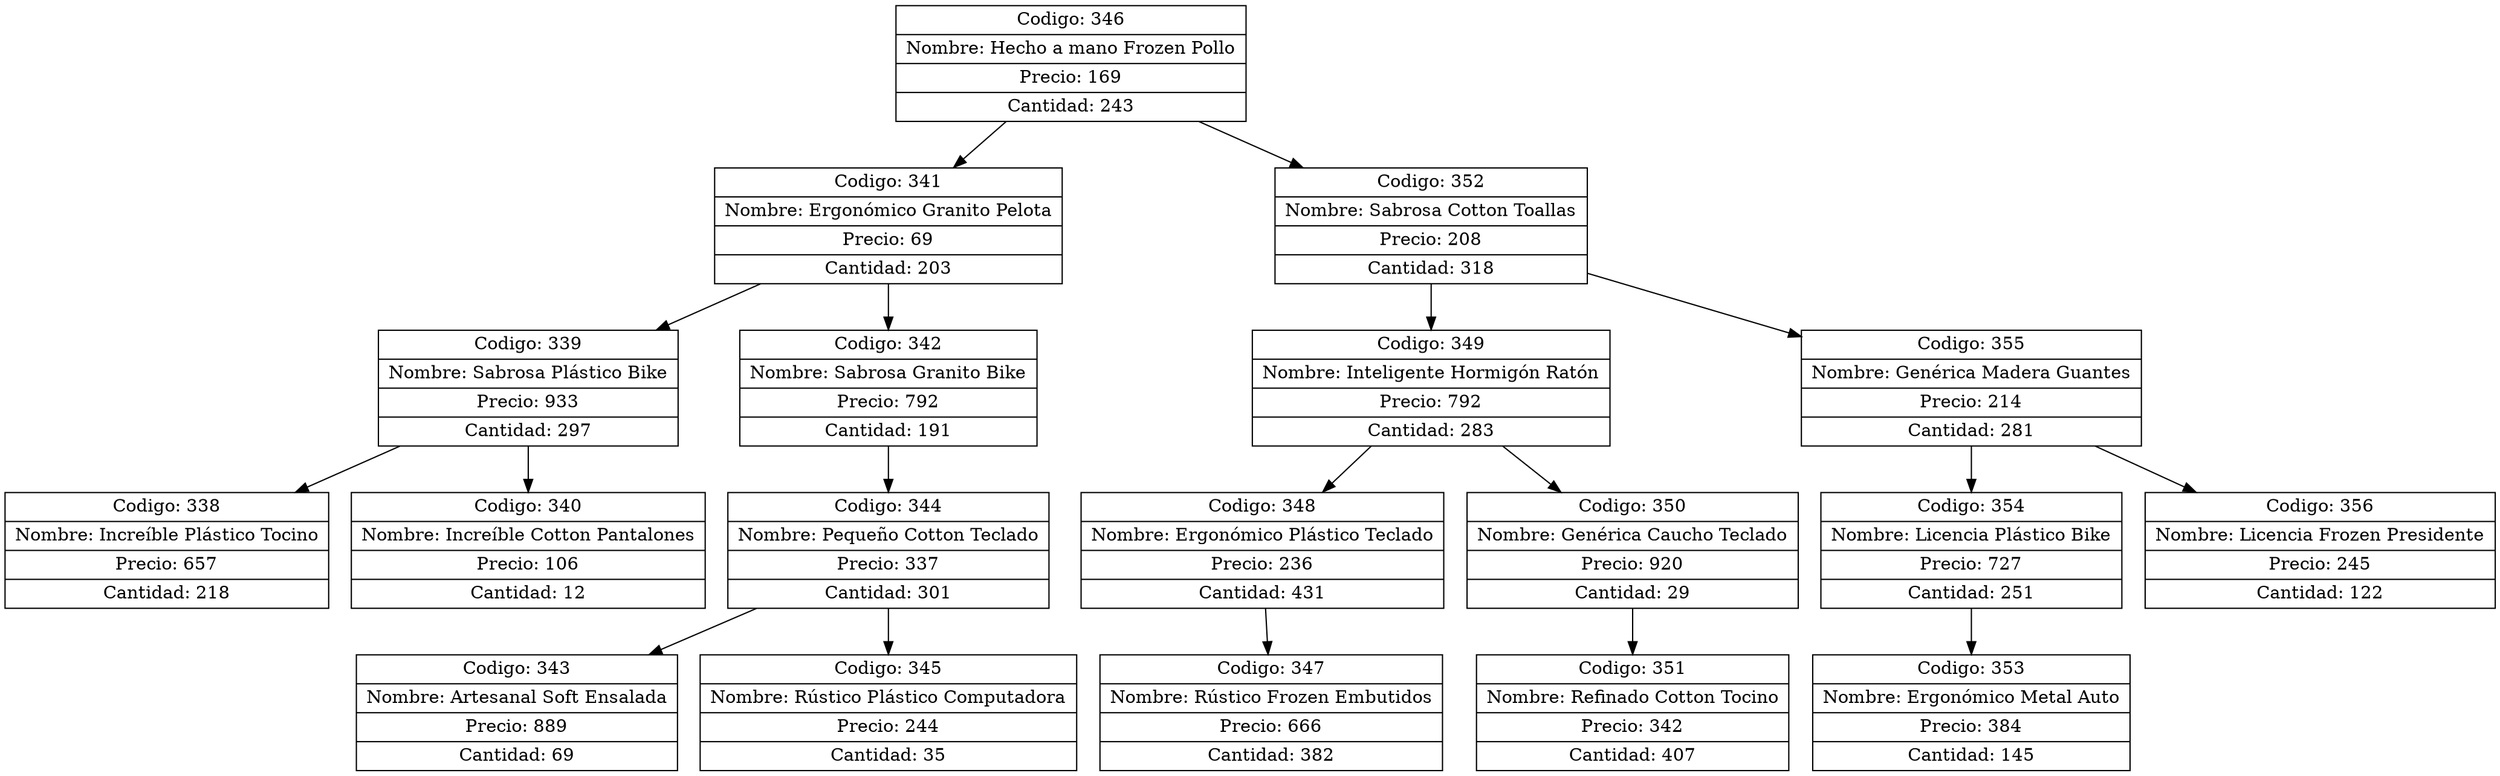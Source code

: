 digraph G{
node[shape="box" shape="record"]
nodo346[label="{ Codigo: 346 | Nombre: Hecho a mano Frozen Pollo | Precio: 169 | Cantidad: 243}"];
nodo341[label="{ Codigo: 341 | Nombre: Ergonómico Granito Pelota | Precio: 69 | Cantidad: 203}"];
nodo339[label="{ Codigo: 339 | Nombre: Sabrosa Plástico Bike | Precio: 933 | Cantidad: 297}"];
nodo338[label="{ Codigo: 338 | Nombre: Increíble Plástico Tocino | Precio: 657 | Cantidad: 218}"];
nodo339->nodo338;
nodo340[label="{ Codigo: 340 | Nombre: Increíble Cotton Pantalones | Precio: 106 | Cantidad: 12}"];
nodo339->nodo340;
nodo341->nodo339;
nodo342[label="{ Codigo: 342 | Nombre: Sabrosa Granito Bike | Precio: 792 | Cantidad: 191}"];
nodo344[label="{ Codigo: 344 | Nombre: Pequeño Cotton Teclado | Precio: 337 | Cantidad: 301}"];
nodo343[label="{ Codigo: 343 | Nombre: Artesanal Soft Ensalada | Precio: 889 | Cantidad: 69}"];
nodo344->nodo343;
nodo345[label="{ Codigo: 345 | Nombre: Rústico Plástico Computadora | Precio: 244 | Cantidad: 35}"];
nodo344->nodo345;
nodo342->nodo344;
nodo341->nodo342;
nodo346->nodo341;
nodo352[label="{ Codigo: 352 | Nombre: Sabrosa Cotton Toallas | Precio: 208 | Cantidad: 318}"];
nodo349[label="{ Codigo: 349 | Nombre: Inteligente Hormigón Ratón | Precio: 792 | Cantidad: 283}"];
nodo348[label="{ Codigo: 348 | Nombre: Ergonómico Plástico Teclado | Precio: 236 | Cantidad: 431}"];
nodo347[label="{ Codigo: 347 | Nombre: Rústico Frozen Embutidos | Precio: 666 | Cantidad: 382}"];
nodo348->nodo347;
nodo349->nodo348;
nodo350[label="{ Codigo: 350 | Nombre: Genérica Caucho Teclado | Precio: 920 | Cantidad: 29}"];
nodo351[label="{ Codigo: 351 | Nombre: Refinado Cotton Tocino | Precio: 342 | Cantidad: 407}"];
nodo350->nodo351;
nodo349->nodo350;
nodo352->nodo349;
nodo355[label="{ Codigo: 355 | Nombre: Genérica Madera Guantes | Precio: 214 | Cantidad: 281}"];
nodo354[label="{ Codigo: 354 | Nombre: Licencia Plástico Bike | Precio: 727 | Cantidad: 251}"];
nodo353[label="{ Codigo: 353 | Nombre: Ergonómico Metal Auto | Precio: 384 | Cantidad: 145}"];
nodo354->nodo353;
nodo355->nodo354;
nodo356[label="{ Codigo: 356 | Nombre: Licencia Frozen Presidente | Precio: 245 | Cantidad: 122}"];
nodo355->nodo356;
nodo352->nodo355;
nodo346->nodo352;
}
